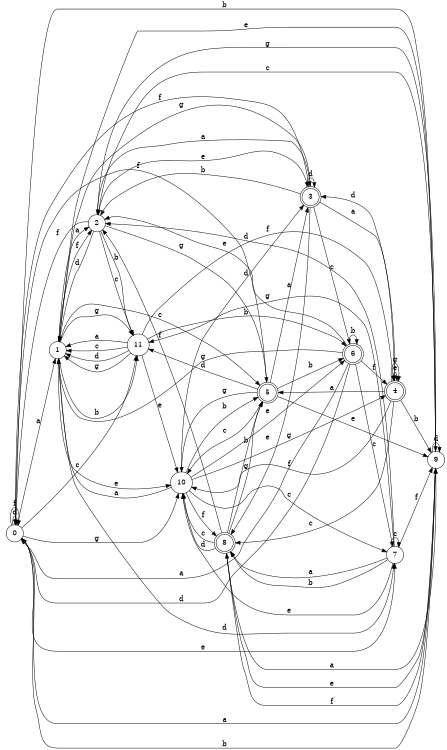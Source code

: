 digraph n10_10 {
__start0 [label="" shape="none"];

rankdir=LR;
size="8,5";

s0 [style="filled", color="black", fillcolor="white" shape="circle", label="0"];
s1 [style="filled", color="black", fillcolor="white" shape="circle", label="1"];
s2 [style="filled", color="black", fillcolor="white" shape="circle", label="2"];
s3 [style="rounded,filled", color="black", fillcolor="white" shape="doublecircle", label="3"];
s4 [style="rounded,filled", color="black", fillcolor="white" shape="doublecircle", label="4"];
s5 [style="rounded,filled", color="black", fillcolor="white" shape="doublecircle", label="5"];
s6 [style="rounded,filled", color="black", fillcolor="white" shape="doublecircle", label="6"];
s7 [style="filled", color="black", fillcolor="white" shape="circle", label="7"];
s8 [style="rounded,filled", color="black", fillcolor="white" shape="doublecircle", label="8"];
s9 [style="filled", color="black", fillcolor="white" shape="circle", label="9"];
s10 [style="filled", color="black", fillcolor="white" shape="circle", label="10"];
s11 [style="filled", color="black", fillcolor="white" shape="circle", label="11"];
s0 -> s1 [label="a"];
s0 -> s9 [label="b"];
s0 -> s11 [label="c"];
s0 -> s0 [label="d"];
s0 -> s7 [label="e"];
s0 -> s0 [label="f"];
s0 -> s10 [label="g"];
s1 -> s2 [label="a"];
s1 -> s11 [label="b"];
s1 -> s5 [label="c"];
s1 -> s7 [label="d"];
s1 -> s10 [label="e"];
s1 -> s2 [label="f"];
s1 -> s11 [label="g"];
s2 -> s3 [label="a"];
s2 -> s11 [label="b"];
s2 -> s11 [label="c"];
s2 -> s1 [label="d"];
s2 -> s3 [label="e"];
s2 -> s0 [label="f"];
s2 -> s5 [label="g"];
s3 -> s4 [label="a"];
s3 -> s2 [label="b"];
s3 -> s6 [label="c"];
s3 -> s3 [label="d"];
s3 -> s8 [label="e"];
s3 -> s0 [label="f"];
s3 -> s1 [label="g"];
s4 -> s5 [label="a"];
s4 -> s9 [label="b"];
s4 -> s8 [label="c"];
s4 -> s3 [label="d"];
s4 -> s4 [label="e"];
s4 -> s10 [label="f"];
s4 -> s4 [label="g"];
s5 -> s3 [label="a"];
s5 -> s6 [label="b"];
s5 -> s10 [label="c"];
s5 -> s11 [label="d"];
s5 -> s9 [label="e"];
s5 -> s0 [label="f"];
s5 -> s10 [label="g"];
s6 -> s0 [label="a"];
s6 -> s6 [label="b"];
s6 -> s7 [label="c"];
s6 -> s0 [label="d"];
s6 -> s2 [label="e"];
s6 -> s4 [label="f"];
s6 -> s1 [label="g"];
s7 -> s8 [label="a"];
s7 -> s8 [label="b"];
s7 -> s7 [label="c"];
s7 -> s2 [label="d"];
s7 -> s10 [label="e"];
s7 -> s9 [label="f"];
s7 -> s11 [label="g"];
s8 -> s9 [label="a"];
s8 -> s5 [label="b"];
s8 -> s10 [label="c"];
s8 -> s10 [label="d"];
s8 -> s9 [label="e"];
s8 -> s2 [label="f"];
s8 -> s5 [label="g"];
s9 -> s0 [label="a"];
s9 -> s0 [label="b"];
s9 -> s2 [label="c"];
s9 -> s9 [label="d"];
s9 -> s1 [label="e"];
s9 -> s8 [label="f"];
s9 -> s2 [label="g"];
s10 -> s1 [label="a"];
s10 -> s5 [label="b"];
s10 -> s7 [label="c"];
s10 -> s3 [label="d"];
s10 -> s6 [label="e"];
s10 -> s8 [label="f"];
s10 -> s4 [label="g"];
s11 -> s1 [label="a"];
s11 -> s6 [label="b"];
s11 -> s1 [label="c"];
s11 -> s1 [label="d"];
s11 -> s10 [label="e"];
s11 -> s4 [label="f"];
s11 -> s1 [label="g"];

}